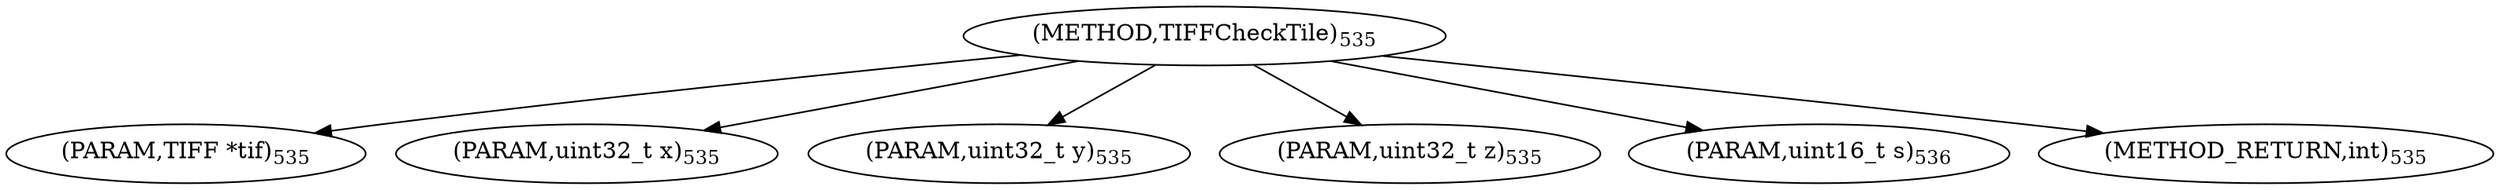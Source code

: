 digraph "TIFFCheckTile" {  
"9091" [label = <(METHOD,TIFFCheckTile)<SUB>535</SUB>> ]
"9092" [label = <(PARAM,TIFF *tif)<SUB>535</SUB>> ]
"9093" [label = <(PARAM,uint32_t x)<SUB>535</SUB>> ]
"9094" [label = <(PARAM,uint32_t y)<SUB>535</SUB>> ]
"9095" [label = <(PARAM,uint32_t z)<SUB>535</SUB>> ]
"9096" [label = <(PARAM,uint16_t s)<SUB>536</SUB>> ]
"9097" [label = <(METHOD_RETURN,int)<SUB>535</SUB>> ]
  "9091" -> "9092" 
  "9091" -> "9093" 
  "9091" -> "9094" 
  "9091" -> "9095" 
  "9091" -> "9096" 
  "9091" -> "9097" 
}
